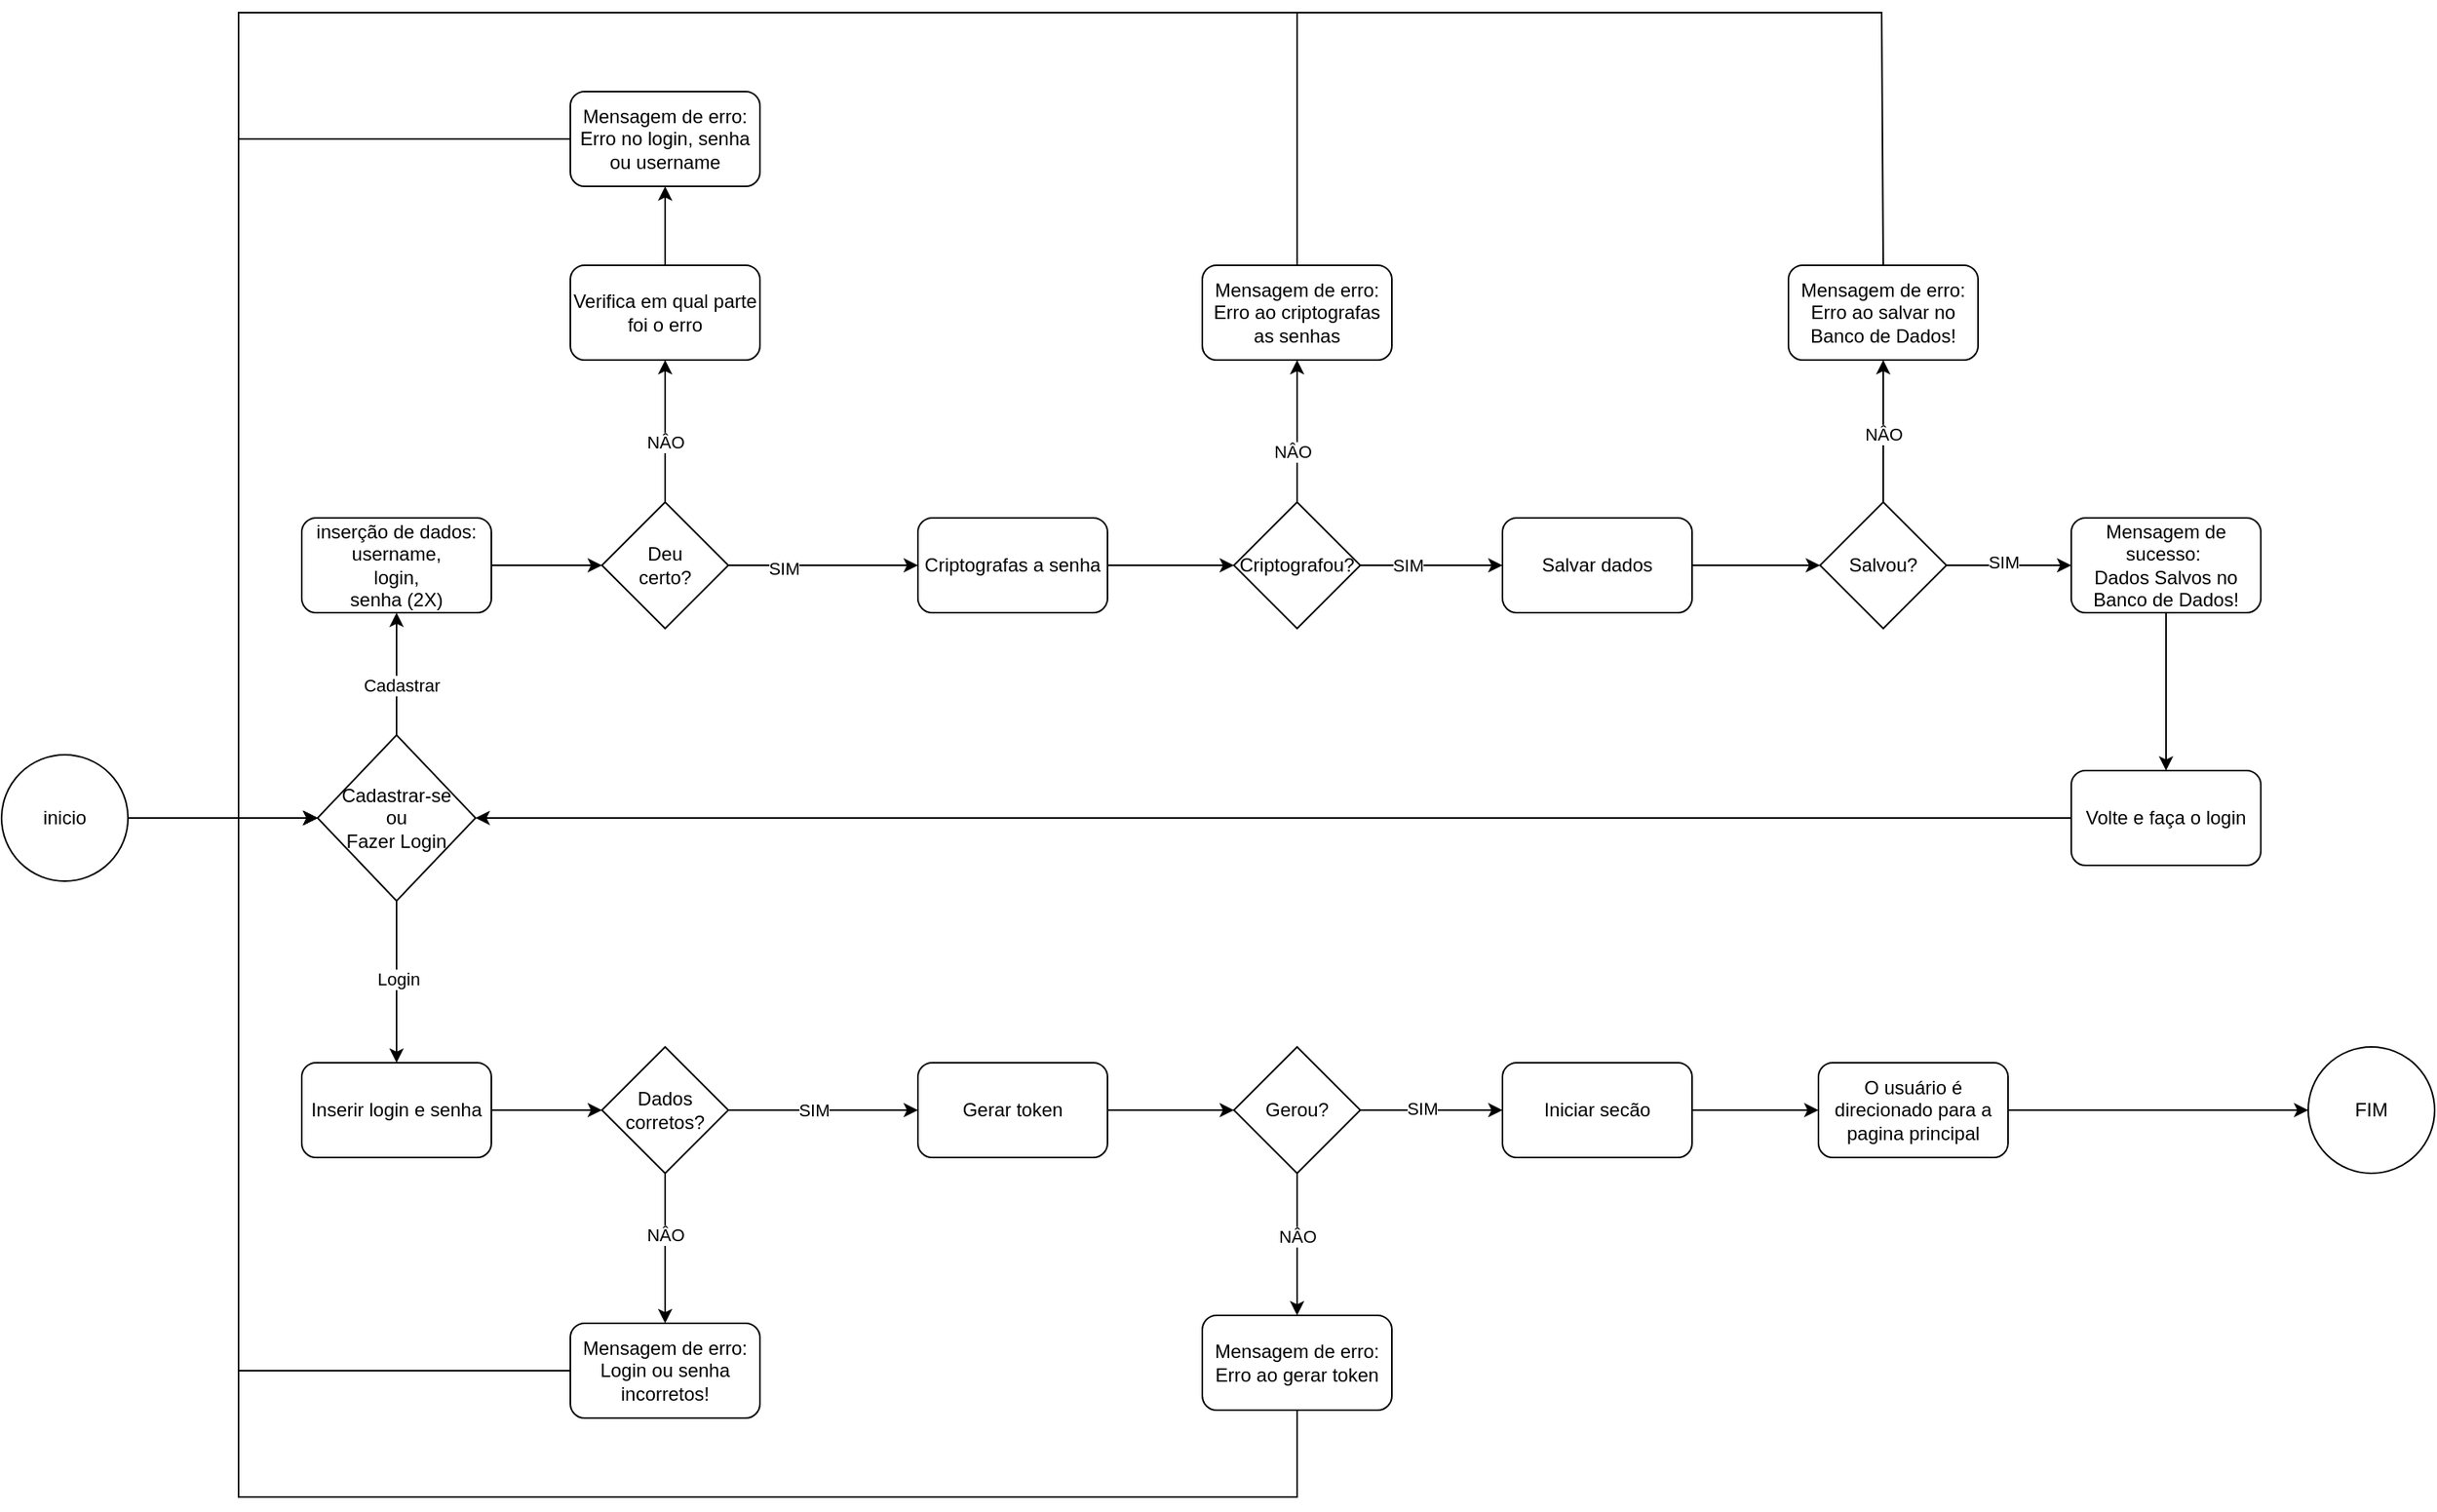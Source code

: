 <mxfile version="24.7.7">
  <diagram name="Página-1" id="fzp6IjI0lIx_4q-5Q05C">
    <mxGraphModel dx="1309" dy="2367" grid="1" gridSize="10" guides="1" tooltips="1" connect="1" arrows="1" fold="1" page="1" pageScale="1" pageWidth="827" pageHeight="1169" math="0" shadow="0">
      <root>
        <mxCell id="0" />
        <mxCell id="1" parent="0" />
        <mxCell id="i8uM4rk9uhnVdd6AUK7I-3" value="" style="edgeStyle=orthogonalEdgeStyle;rounded=0;orthogonalLoop=1;jettySize=auto;html=1;" edge="1" parent="1" source="i8uM4rk9uhnVdd6AUK7I-1" target="i8uM4rk9uhnVdd6AUK7I-2">
          <mxGeometry relative="1" as="geometry" />
        </mxCell>
        <mxCell id="i8uM4rk9uhnVdd6AUK7I-1" value="&lt;font style=&quot;vertical-align: inherit;&quot;&gt;&lt;font style=&quot;vertical-align: inherit;&quot;&gt;inicio&lt;/font&gt;&lt;/font&gt;" style="ellipse;whiteSpace=wrap;html=1;aspect=fixed;" vertex="1" parent="1">
          <mxGeometry x="10" y="290" width="80" height="80" as="geometry" />
        </mxCell>
        <mxCell id="i8uM4rk9uhnVdd6AUK7I-5" value="" style="edgeStyle=orthogonalEdgeStyle;rounded=0;orthogonalLoop=1;jettySize=auto;html=1;" edge="1" parent="1" source="i8uM4rk9uhnVdd6AUK7I-2" target="i8uM4rk9uhnVdd6AUK7I-4">
          <mxGeometry relative="1" as="geometry" />
        </mxCell>
        <mxCell id="i8uM4rk9uhnVdd6AUK7I-6" value="Cadastrar" style="edgeLabel;html=1;align=center;verticalAlign=middle;resizable=0;points=[];" vertex="1" connectable="0" parent="i8uM4rk9uhnVdd6AUK7I-5">
          <mxGeometry x="-0.172" y="-3" relative="1" as="geometry">
            <mxPoint as="offset" />
          </mxGeometry>
        </mxCell>
        <mxCell id="i8uM4rk9uhnVdd6AUK7I-8" value="" style="edgeStyle=orthogonalEdgeStyle;rounded=0;orthogonalLoop=1;jettySize=auto;html=1;" edge="1" parent="1" source="i8uM4rk9uhnVdd6AUK7I-2" target="i8uM4rk9uhnVdd6AUK7I-7">
          <mxGeometry relative="1" as="geometry" />
        </mxCell>
        <mxCell id="i8uM4rk9uhnVdd6AUK7I-9" value="Login" style="edgeLabel;html=1;align=center;verticalAlign=middle;resizable=0;points=[];" vertex="1" connectable="0" parent="i8uM4rk9uhnVdd6AUK7I-8">
          <mxGeometry x="-0.034" y="1" relative="1" as="geometry">
            <mxPoint as="offset" />
          </mxGeometry>
        </mxCell>
        <mxCell id="i8uM4rk9uhnVdd6AUK7I-2" value="&lt;font style=&quot;vertical-align: inherit;&quot;&gt;&lt;font style=&quot;vertical-align: inherit;&quot;&gt;&lt;font style=&quot;vertical-align: inherit;&quot;&gt;&lt;font style=&quot;vertical-align: inherit;&quot;&gt;Cadastrar-se &lt;/font&gt;&lt;/font&gt;&lt;br&gt;&lt;font style=&quot;vertical-align: inherit;&quot;&gt;&lt;font style=&quot;vertical-align: inherit;&quot;&gt;ou &lt;/font&gt;&lt;/font&gt;&lt;br&gt;&lt;font style=&quot;vertical-align: inherit;&quot;&gt;&lt;font style=&quot;vertical-align: inherit;&quot;&gt;Fazer Login&lt;/font&gt;&lt;/font&gt;&lt;/font&gt;&lt;/font&gt;" style="rhombus;whiteSpace=wrap;html=1;" vertex="1" parent="1">
          <mxGeometry x="210" y="277.5" width="100" height="105" as="geometry" />
        </mxCell>
        <mxCell id="i8uM4rk9uhnVdd6AUK7I-19" value="" style="edgeStyle=orthogonalEdgeStyle;rounded=0;orthogonalLoop=1;jettySize=auto;html=1;" edge="1" parent="1" source="i8uM4rk9uhnVdd6AUK7I-4" target="i8uM4rk9uhnVdd6AUK7I-18">
          <mxGeometry relative="1" as="geometry" />
        </mxCell>
        <mxCell id="i8uM4rk9uhnVdd6AUK7I-4" value="inserção de dados:&lt;br&gt;username,&lt;br&gt;login,&lt;br&gt;senha (2X)" style="rounded=1;whiteSpace=wrap;html=1;" vertex="1" parent="1">
          <mxGeometry x="200" y="140" width="120" height="60" as="geometry" />
        </mxCell>
        <mxCell id="i8uM4rk9uhnVdd6AUK7I-47" value="" style="edgeStyle=orthogonalEdgeStyle;rounded=0;orthogonalLoop=1;jettySize=auto;html=1;" edge="1" parent="1" source="i8uM4rk9uhnVdd6AUK7I-7" target="i8uM4rk9uhnVdd6AUK7I-46">
          <mxGeometry relative="1" as="geometry" />
        </mxCell>
        <mxCell id="i8uM4rk9uhnVdd6AUK7I-7" value="Inserir login e senha" style="rounded=1;whiteSpace=wrap;html=1;" vertex="1" parent="1">
          <mxGeometry x="200" y="485" width="120" height="60" as="geometry" />
        </mxCell>
        <mxCell id="i8uM4rk9uhnVdd6AUK7I-30" value="" style="edgeStyle=orthogonalEdgeStyle;rounded=0;orthogonalLoop=1;jettySize=auto;html=1;" edge="1" parent="1" source="i8uM4rk9uhnVdd6AUK7I-10" target="i8uM4rk9uhnVdd6AUK7I-29">
          <mxGeometry relative="1" as="geometry" />
        </mxCell>
        <mxCell id="i8uM4rk9uhnVdd6AUK7I-10" value="Criptografas a senha" style="rounded=1;whiteSpace=wrap;html=1;" vertex="1" parent="1">
          <mxGeometry x="590" y="140" width="120" height="60" as="geometry" />
        </mxCell>
        <mxCell id="i8uM4rk9uhnVdd6AUK7I-38" value="" style="edgeStyle=orthogonalEdgeStyle;rounded=0;orthogonalLoop=1;jettySize=auto;html=1;" edge="1" parent="1" source="i8uM4rk9uhnVdd6AUK7I-12" target="i8uM4rk9uhnVdd6AUK7I-37">
          <mxGeometry relative="1" as="geometry" />
        </mxCell>
        <mxCell id="i8uM4rk9uhnVdd6AUK7I-12" value="Salvar dados" style="rounded=1;whiteSpace=wrap;html=1;" vertex="1" parent="1">
          <mxGeometry x="960" y="140" width="120" height="60" as="geometry" />
        </mxCell>
        <mxCell id="i8uM4rk9uhnVdd6AUK7I-73" value="" style="edgeStyle=orthogonalEdgeStyle;rounded=0;orthogonalLoop=1;jettySize=auto;html=1;" edge="1" parent="1" source="i8uM4rk9uhnVdd6AUK7I-14" target="i8uM4rk9uhnVdd6AUK7I-72">
          <mxGeometry relative="1" as="geometry" />
        </mxCell>
        <mxCell id="i8uM4rk9uhnVdd6AUK7I-14" value="Mensagem de sucesso:&amp;nbsp;&lt;br&gt;Dados Salvos no Banco de Dados!" style="rounded=1;whiteSpace=wrap;html=1;" vertex="1" parent="1">
          <mxGeometry x="1320" y="140" width="120" height="60" as="geometry" />
        </mxCell>
        <mxCell id="i8uM4rk9uhnVdd6AUK7I-20" value="" style="edgeStyle=orthogonalEdgeStyle;rounded=0;orthogonalLoop=1;jettySize=auto;html=1;" edge="1" parent="1" source="i8uM4rk9uhnVdd6AUK7I-18" target="i8uM4rk9uhnVdd6AUK7I-10">
          <mxGeometry relative="1" as="geometry" />
        </mxCell>
        <mxCell id="i8uM4rk9uhnVdd6AUK7I-21" value="SIM" style="edgeLabel;html=1;align=center;verticalAlign=middle;resizable=0;points=[];" vertex="1" connectable="0" parent="i8uM4rk9uhnVdd6AUK7I-20">
          <mxGeometry x="-0.416" y="-2" relative="1" as="geometry">
            <mxPoint as="offset" />
          </mxGeometry>
        </mxCell>
        <mxCell id="i8uM4rk9uhnVdd6AUK7I-23" value="" style="edgeStyle=orthogonalEdgeStyle;rounded=0;orthogonalLoop=1;jettySize=auto;html=1;" edge="1" parent="1" source="i8uM4rk9uhnVdd6AUK7I-18" target="i8uM4rk9uhnVdd6AUK7I-22">
          <mxGeometry relative="1" as="geometry" />
        </mxCell>
        <mxCell id="i8uM4rk9uhnVdd6AUK7I-24" value="NÂO" style="edgeLabel;html=1;align=center;verticalAlign=middle;resizable=0;points=[];" vertex="1" connectable="0" parent="i8uM4rk9uhnVdd6AUK7I-23">
          <mxGeometry x="-0.156" relative="1" as="geometry">
            <mxPoint as="offset" />
          </mxGeometry>
        </mxCell>
        <mxCell id="i8uM4rk9uhnVdd6AUK7I-18" value="Deu&lt;br&gt;certo?" style="rhombus;whiteSpace=wrap;html=1;" vertex="1" parent="1">
          <mxGeometry x="390" y="130" width="80" height="80" as="geometry" />
        </mxCell>
        <mxCell id="i8uM4rk9uhnVdd6AUK7I-26" value="" style="edgeStyle=orthogonalEdgeStyle;rounded=0;orthogonalLoop=1;jettySize=auto;html=1;" edge="1" parent="1" source="i8uM4rk9uhnVdd6AUK7I-22" target="i8uM4rk9uhnVdd6AUK7I-25">
          <mxGeometry relative="1" as="geometry" />
        </mxCell>
        <mxCell id="i8uM4rk9uhnVdd6AUK7I-22" value="Verifica em qual parte foi o erro" style="rounded=1;whiteSpace=wrap;html=1;" vertex="1" parent="1">
          <mxGeometry x="370" y="-20" width="120" height="60" as="geometry" />
        </mxCell>
        <mxCell id="i8uM4rk9uhnVdd6AUK7I-28" value="" style="edgeStyle=orthogonalEdgeStyle;rounded=0;orthogonalLoop=1;jettySize=auto;html=1;entryX=0;entryY=0.5;entryDx=0;entryDy=0;" edge="1" parent="1" source="i8uM4rk9uhnVdd6AUK7I-25" target="i8uM4rk9uhnVdd6AUK7I-2">
          <mxGeometry relative="1" as="geometry">
            <mxPoint x="160" y="340" as="targetPoint" />
            <Array as="points">
              <mxPoint x="160" y="-100" />
              <mxPoint x="160" y="330" />
            </Array>
          </mxGeometry>
        </mxCell>
        <mxCell id="i8uM4rk9uhnVdd6AUK7I-25" value="Mensagem de erro:&lt;br&gt;Erro no login, senha ou username" style="rounded=1;whiteSpace=wrap;html=1;" vertex="1" parent="1">
          <mxGeometry x="370" y="-130" width="120" height="60" as="geometry" />
        </mxCell>
        <mxCell id="i8uM4rk9uhnVdd6AUK7I-31" value="" style="edgeStyle=orthogonalEdgeStyle;rounded=0;orthogonalLoop=1;jettySize=auto;html=1;" edge="1" parent="1" source="i8uM4rk9uhnVdd6AUK7I-29" target="i8uM4rk9uhnVdd6AUK7I-12">
          <mxGeometry relative="1" as="geometry" />
        </mxCell>
        <mxCell id="i8uM4rk9uhnVdd6AUK7I-32" value="SIM" style="edgeLabel;html=1;align=center;verticalAlign=middle;resizable=0;points=[];" vertex="1" connectable="0" parent="i8uM4rk9uhnVdd6AUK7I-31">
          <mxGeometry x="-0.244" y="-2" relative="1" as="geometry">
            <mxPoint x="-4" y="-2" as="offset" />
          </mxGeometry>
        </mxCell>
        <mxCell id="i8uM4rk9uhnVdd6AUK7I-34" value="" style="edgeStyle=orthogonalEdgeStyle;rounded=0;orthogonalLoop=1;jettySize=auto;html=1;" edge="1" parent="1" source="i8uM4rk9uhnVdd6AUK7I-29" target="i8uM4rk9uhnVdd6AUK7I-33">
          <mxGeometry relative="1" as="geometry" />
        </mxCell>
        <mxCell id="i8uM4rk9uhnVdd6AUK7I-35" value="NÂO" style="edgeLabel;html=1;align=center;verticalAlign=middle;resizable=0;points=[];" vertex="1" connectable="0" parent="i8uM4rk9uhnVdd6AUK7I-34">
          <mxGeometry x="-0.275" y="3" relative="1" as="geometry">
            <mxPoint as="offset" />
          </mxGeometry>
        </mxCell>
        <mxCell id="i8uM4rk9uhnVdd6AUK7I-29" value="Criptografou?" style="rhombus;whiteSpace=wrap;html=1;" vertex="1" parent="1">
          <mxGeometry x="790" y="130" width="80" height="80" as="geometry" />
        </mxCell>
        <mxCell id="i8uM4rk9uhnVdd6AUK7I-33" value="Mensagem de erro:&lt;br&gt;Erro ao criptografas as senhas" style="rounded=1;whiteSpace=wrap;html=1;" vertex="1" parent="1">
          <mxGeometry x="770" y="-20" width="120" height="60" as="geometry" />
        </mxCell>
        <mxCell id="i8uM4rk9uhnVdd6AUK7I-36" value="" style="endArrow=classic;html=1;rounded=0;exitX=0.5;exitY=0;exitDx=0;exitDy=0;entryX=0;entryY=0.5;entryDx=0;entryDy=0;" edge="1" parent="1" source="i8uM4rk9uhnVdd6AUK7I-33" target="i8uM4rk9uhnVdd6AUK7I-2">
          <mxGeometry width="50" height="50" relative="1" as="geometry">
            <mxPoint x="470" y="210" as="sourcePoint" />
            <mxPoint x="260" y="-120" as="targetPoint" />
            <Array as="points">
              <mxPoint x="830" y="-180" />
              <mxPoint x="160" y="-180" />
              <mxPoint x="160" y="330" />
            </Array>
          </mxGeometry>
        </mxCell>
        <mxCell id="i8uM4rk9uhnVdd6AUK7I-39" value="" style="edgeStyle=orthogonalEdgeStyle;rounded=0;orthogonalLoop=1;jettySize=auto;html=1;" edge="1" parent="1" source="i8uM4rk9uhnVdd6AUK7I-37" target="i8uM4rk9uhnVdd6AUK7I-14">
          <mxGeometry relative="1" as="geometry" />
        </mxCell>
        <mxCell id="i8uM4rk9uhnVdd6AUK7I-40" value="SIM" style="edgeLabel;html=1;align=center;verticalAlign=middle;resizable=0;points=[];" vertex="1" connectable="0" parent="i8uM4rk9uhnVdd6AUK7I-39">
          <mxGeometry x="-0.094" y="2" relative="1" as="geometry">
            <mxPoint as="offset" />
          </mxGeometry>
        </mxCell>
        <mxCell id="i8uM4rk9uhnVdd6AUK7I-42" value="" style="edgeStyle=orthogonalEdgeStyle;rounded=0;orthogonalLoop=1;jettySize=auto;html=1;" edge="1" parent="1" source="i8uM4rk9uhnVdd6AUK7I-37" target="i8uM4rk9uhnVdd6AUK7I-41">
          <mxGeometry relative="1" as="geometry" />
        </mxCell>
        <mxCell id="i8uM4rk9uhnVdd6AUK7I-44" value="NÂO" style="edgeLabel;html=1;align=center;verticalAlign=middle;resizable=0;points=[];" vertex="1" connectable="0" parent="i8uM4rk9uhnVdd6AUK7I-42">
          <mxGeometry x="-0.039" relative="1" as="geometry">
            <mxPoint as="offset" />
          </mxGeometry>
        </mxCell>
        <mxCell id="i8uM4rk9uhnVdd6AUK7I-37" value="Salvou?" style="rhombus;whiteSpace=wrap;html=1;" vertex="1" parent="1">
          <mxGeometry x="1161" y="130" width="80" height="80" as="geometry" />
        </mxCell>
        <mxCell id="i8uM4rk9uhnVdd6AUK7I-41" value="Mensagem de erro:&lt;br&gt;Erro ao salvar no Banco de Dados!" style="rounded=1;whiteSpace=wrap;html=1;" vertex="1" parent="1">
          <mxGeometry x="1141" y="-20" width="120" height="60" as="geometry" />
        </mxCell>
        <mxCell id="i8uM4rk9uhnVdd6AUK7I-45" value="" style="endArrow=classic;html=1;rounded=0;exitX=0.5;exitY=0;exitDx=0;exitDy=0;entryX=0;entryY=0.5;entryDx=0;entryDy=0;" edge="1" parent="1" source="i8uM4rk9uhnVdd6AUK7I-41" target="i8uM4rk9uhnVdd6AUK7I-2">
          <mxGeometry width="50" height="50" relative="1" as="geometry">
            <mxPoint x="1180" y="-120" as="sourcePoint" />
            <mxPoint x="830" y="-180" as="targetPoint" />
            <Array as="points">
              <mxPoint x="1200" y="-180" />
              <mxPoint x="160" y="-180" />
              <mxPoint x="160" y="330" />
            </Array>
          </mxGeometry>
        </mxCell>
        <mxCell id="i8uM4rk9uhnVdd6AUK7I-49" value="" style="edgeStyle=orthogonalEdgeStyle;rounded=0;orthogonalLoop=1;jettySize=auto;html=1;" edge="1" parent="1" source="i8uM4rk9uhnVdd6AUK7I-46" target="i8uM4rk9uhnVdd6AUK7I-48">
          <mxGeometry relative="1" as="geometry" />
        </mxCell>
        <mxCell id="i8uM4rk9uhnVdd6AUK7I-50" value="NÂO" style="edgeLabel;html=1;align=center;verticalAlign=middle;resizable=0;points=[];" vertex="1" connectable="0" parent="i8uM4rk9uhnVdd6AUK7I-49">
          <mxGeometry x="-0.333" y="1" relative="1" as="geometry">
            <mxPoint x="-1" y="7" as="offset" />
          </mxGeometry>
        </mxCell>
        <mxCell id="i8uM4rk9uhnVdd6AUK7I-52" value="" style="edgeStyle=orthogonalEdgeStyle;rounded=0;orthogonalLoop=1;jettySize=auto;html=1;" edge="1" parent="1" source="i8uM4rk9uhnVdd6AUK7I-46" target="i8uM4rk9uhnVdd6AUK7I-51">
          <mxGeometry relative="1" as="geometry" />
        </mxCell>
        <mxCell id="i8uM4rk9uhnVdd6AUK7I-53" value="SIM" style="edgeLabel;html=1;align=center;verticalAlign=middle;resizable=0;points=[];" vertex="1" connectable="0" parent="i8uM4rk9uhnVdd6AUK7I-52">
          <mxGeometry x="-0.1" relative="1" as="geometry">
            <mxPoint as="offset" />
          </mxGeometry>
        </mxCell>
        <mxCell id="i8uM4rk9uhnVdd6AUK7I-46" value="Dados corretos?" style="rhombus;whiteSpace=wrap;html=1;" vertex="1" parent="1">
          <mxGeometry x="390" y="475" width="80" height="80" as="geometry" />
        </mxCell>
        <mxCell id="i8uM4rk9uhnVdd6AUK7I-48" value="Mensagem de erro:&lt;br&gt;Login ou senha incorretos!" style="rounded=1;whiteSpace=wrap;html=1;" vertex="1" parent="1">
          <mxGeometry x="370" y="650" width="120" height="60" as="geometry" />
        </mxCell>
        <mxCell id="i8uM4rk9uhnVdd6AUK7I-56" value="" style="edgeStyle=orthogonalEdgeStyle;rounded=0;orthogonalLoop=1;jettySize=auto;html=1;" edge="1" parent="1" source="i8uM4rk9uhnVdd6AUK7I-51" target="i8uM4rk9uhnVdd6AUK7I-55">
          <mxGeometry relative="1" as="geometry" />
        </mxCell>
        <mxCell id="i8uM4rk9uhnVdd6AUK7I-51" value="Gerar token" style="rounded=1;whiteSpace=wrap;html=1;" vertex="1" parent="1">
          <mxGeometry x="590" y="485" width="120" height="60" as="geometry" />
        </mxCell>
        <mxCell id="i8uM4rk9uhnVdd6AUK7I-54" value="" style="endArrow=classic;html=1;rounded=0;exitX=0;exitY=0.5;exitDx=0;exitDy=0;entryX=0;entryY=0.5;entryDx=0;entryDy=0;" edge="1" parent="1" source="i8uM4rk9uhnVdd6AUK7I-48" target="i8uM4rk9uhnVdd6AUK7I-2">
          <mxGeometry width="50" height="50" relative="1" as="geometry">
            <mxPoint x="380" y="440" as="sourcePoint" />
            <mxPoint x="430" y="390" as="targetPoint" />
            <Array as="points">
              <mxPoint x="160" y="680" />
              <mxPoint x="160" y="330" />
            </Array>
          </mxGeometry>
        </mxCell>
        <mxCell id="i8uM4rk9uhnVdd6AUK7I-58" value="" style="edgeStyle=orthogonalEdgeStyle;rounded=0;orthogonalLoop=1;jettySize=auto;html=1;" edge="1" parent="1" source="i8uM4rk9uhnVdd6AUK7I-55" target="i8uM4rk9uhnVdd6AUK7I-57">
          <mxGeometry relative="1" as="geometry" />
        </mxCell>
        <mxCell id="i8uM4rk9uhnVdd6AUK7I-59" value="SIM" style="edgeLabel;html=1;align=center;verticalAlign=middle;resizable=0;points=[];" vertex="1" connectable="0" parent="i8uM4rk9uhnVdd6AUK7I-58">
          <mxGeometry x="-0.133" y="1" relative="1" as="geometry">
            <mxPoint as="offset" />
          </mxGeometry>
        </mxCell>
        <mxCell id="i8uM4rk9uhnVdd6AUK7I-61" value="" style="edgeStyle=orthogonalEdgeStyle;rounded=0;orthogonalLoop=1;jettySize=auto;html=1;" edge="1" parent="1" source="i8uM4rk9uhnVdd6AUK7I-55" target="i8uM4rk9uhnVdd6AUK7I-60">
          <mxGeometry relative="1" as="geometry" />
        </mxCell>
        <mxCell id="i8uM4rk9uhnVdd6AUK7I-63" value="NÂO" style="edgeLabel;html=1;align=center;verticalAlign=middle;resizable=0;points=[];" vertex="1" connectable="0" parent="i8uM4rk9uhnVdd6AUK7I-61">
          <mxGeometry x="-0.111" relative="1" as="geometry">
            <mxPoint as="offset" />
          </mxGeometry>
        </mxCell>
        <mxCell id="i8uM4rk9uhnVdd6AUK7I-55" value="Gerou?" style="rhombus;whiteSpace=wrap;html=1;" vertex="1" parent="1">
          <mxGeometry x="790" y="475" width="80" height="80" as="geometry" />
        </mxCell>
        <mxCell id="i8uM4rk9uhnVdd6AUK7I-68" value="" style="edgeStyle=orthogonalEdgeStyle;rounded=0;orthogonalLoop=1;jettySize=auto;html=1;" edge="1" parent="1" source="i8uM4rk9uhnVdd6AUK7I-57" target="i8uM4rk9uhnVdd6AUK7I-67">
          <mxGeometry relative="1" as="geometry" />
        </mxCell>
        <mxCell id="i8uM4rk9uhnVdd6AUK7I-57" value="Iniciar secão" style="rounded=1;whiteSpace=wrap;html=1;" vertex="1" parent="1">
          <mxGeometry x="960" y="485" width="120" height="60" as="geometry" />
        </mxCell>
        <mxCell id="i8uM4rk9uhnVdd6AUK7I-60" value="Mensagem de erro:&lt;br&gt;Erro ao gerar token" style="rounded=1;whiteSpace=wrap;html=1;" vertex="1" parent="1">
          <mxGeometry x="770" y="645" width="120" height="60" as="geometry" />
        </mxCell>
        <mxCell id="i8uM4rk9uhnVdd6AUK7I-62" value="" style="endArrow=classic;html=1;rounded=0;exitX=0.5;exitY=1;exitDx=0;exitDy=0;entryX=0;entryY=0.5;entryDx=0;entryDy=0;" edge="1" parent="1" source="i8uM4rk9uhnVdd6AUK7I-60" target="i8uM4rk9uhnVdd6AUK7I-2">
          <mxGeometry width="50" height="50" relative="1" as="geometry">
            <mxPoint x="570" y="650" as="sourcePoint" />
            <mxPoint x="620" y="600" as="targetPoint" />
            <Array as="points">
              <mxPoint x="830" y="760" />
              <mxPoint x="490" y="760" />
              <mxPoint x="160" y="760" />
              <mxPoint x="160" y="330" />
            </Array>
          </mxGeometry>
        </mxCell>
        <mxCell id="i8uM4rk9uhnVdd6AUK7I-66" value="FIM" style="ellipse;whiteSpace=wrap;html=1;aspect=fixed;" vertex="1" parent="1">
          <mxGeometry x="1470" y="475" width="80" height="80" as="geometry" />
        </mxCell>
        <mxCell id="i8uM4rk9uhnVdd6AUK7I-69" value="" style="edgeStyle=orthogonalEdgeStyle;rounded=0;orthogonalLoop=1;jettySize=auto;html=1;" edge="1" parent="1" source="i8uM4rk9uhnVdd6AUK7I-67" target="i8uM4rk9uhnVdd6AUK7I-66">
          <mxGeometry relative="1" as="geometry" />
        </mxCell>
        <mxCell id="i8uM4rk9uhnVdd6AUK7I-67" value="O usuário é direcionado para a pagina principal" style="rounded=1;whiteSpace=wrap;html=1;" vertex="1" parent="1">
          <mxGeometry x="1160" y="485" width="120" height="60" as="geometry" />
        </mxCell>
        <mxCell id="i8uM4rk9uhnVdd6AUK7I-74" value="" style="edgeStyle=orthogonalEdgeStyle;rounded=0;orthogonalLoop=1;jettySize=auto;html=1;" edge="1" parent="1" source="i8uM4rk9uhnVdd6AUK7I-72" target="i8uM4rk9uhnVdd6AUK7I-2">
          <mxGeometry relative="1" as="geometry" />
        </mxCell>
        <mxCell id="i8uM4rk9uhnVdd6AUK7I-72" value="Volte e faça o login" style="rounded=1;whiteSpace=wrap;html=1;" vertex="1" parent="1">
          <mxGeometry x="1320" y="300" width="120" height="60" as="geometry" />
        </mxCell>
      </root>
    </mxGraphModel>
  </diagram>
</mxfile>
